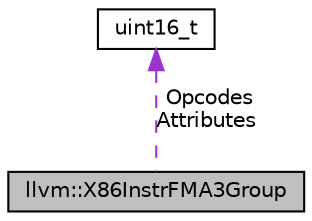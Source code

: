 digraph "llvm::X86InstrFMA3Group"
{
 // LATEX_PDF_SIZE
  bgcolor="transparent";
  edge [fontname="Helvetica",fontsize="10",labelfontname="Helvetica",labelfontsize="10"];
  node [fontname="Helvetica",fontsize="10",shape=record];
  Node1 [label="llvm::X86InstrFMA3Group",height=0.2,width=0.4,color="black", fillcolor="grey75", style="filled", fontcolor="black",tooltip="This class is used to group {132, 213, 231} forms of FMA opcodes together."];
  Node2 -> Node1 [dir="back",color="darkorchid3",fontsize="10",style="dashed",label=" Opcodes\nAttributes" ,fontname="Helvetica"];
  Node2 [label="uint16_t",height=0.2,width=0.4,color="black",URL="$classuint16__t.html",tooltip=" "];
}
